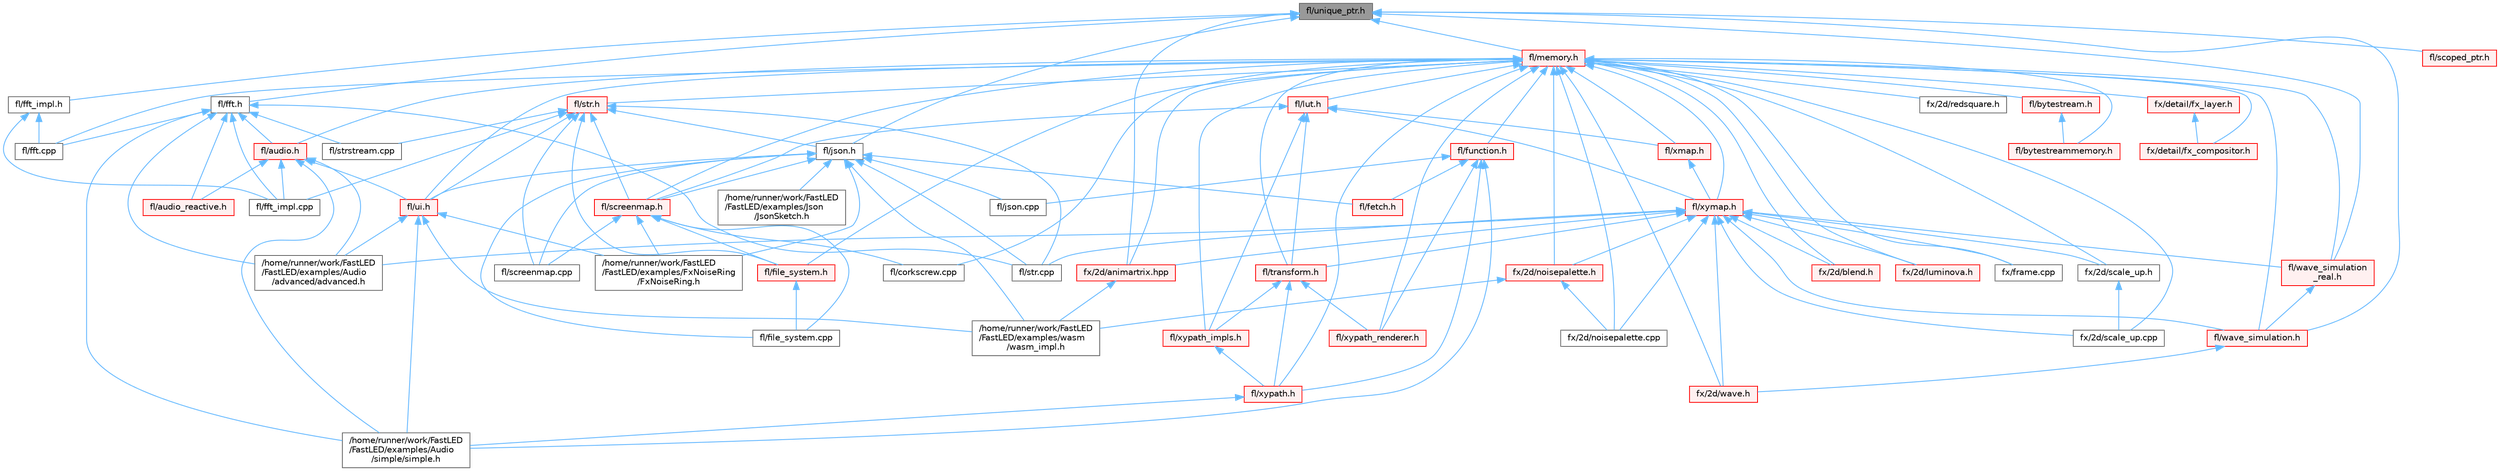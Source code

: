 digraph "fl/unique_ptr.h"
{
 // INTERACTIVE_SVG=YES
 // LATEX_PDF_SIZE
  bgcolor="transparent";
  edge [fontname=Helvetica,fontsize=10,labelfontname=Helvetica,labelfontsize=10];
  node [fontname=Helvetica,fontsize=10,shape=box,height=0.2,width=0.4];
  Node1 [id="Node000001",label="fl/unique_ptr.h",height=0.2,width=0.4,color="gray40", fillcolor="grey60", style="filled", fontcolor="black",tooltip=" "];
  Node1 -> Node2 [id="edge1_Node000001_Node000002",dir="back",color="steelblue1",style="solid",tooltip=" "];
  Node2 [id="Node000002",label="fl/fft.h",height=0.2,width=0.4,color="grey40", fillcolor="white", style="filled",URL="$d7/d76/fft_8h.html",tooltip=" "];
  Node2 -> Node3 [id="edge2_Node000002_Node000003",dir="back",color="steelblue1",style="solid",tooltip=" "];
  Node3 [id="Node000003",label="/home/runner/work/FastLED\l/FastLED/examples/Audio\l/advanced/advanced.h",height=0.2,width=0.4,color="grey40", fillcolor="white", style="filled",URL="$da/dc7/advanced_8h.html",tooltip=" "];
  Node2 -> Node4 [id="edge3_Node000002_Node000004",dir="back",color="steelblue1",style="solid",tooltip=" "];
  Node4 [id="Node000004",label="/home/runner/work/FastLED\l/FastLED/examples/Audio\l/simple/simple.h",height=0.2,width=0.4,color="grey40", fillcolor="white", style="filled",URL="$db/d49/_audio_2simple_2simple_8h.html",tooltip=" "];
  Node2 -> Node5 [id="edge4_Node000002_Node000005",dir="back",color="steelblue1",style="solid",tooltip=" "];
  Node5 [id="Node000005",label="fl/audio.h",height=0.2,width=0.4,color="red", fillcolor="#FFF0F0", style="filled",URL="$da/d09/audio_8h.html",tooltip=" "];
  Node5 -> Node3 [id="edge5_Node000005_Node000003",dir="back",color="steelblue1",style="solid",tooltip=" "];
  Node5 -> Node4 [id="edge6_Node000005_Node000004",dir="back",color="steelblue1",style="solid",tooltip=" "];
  Node5 -> Node8 [id="edge7_Node000005_Node000008",dir="back",color="steelblue1",style="solid",tooltip=" "];
  Node8 [id="Node000008",label="fl/audio_reactive.h",height=0.2,width=0.4,color="red", fillcolor="#FFF0F0", style="filled",URL="$d1/d9a/audio__reactive_8h.html",tooltip=" "];
  Node5 -> Node10 [id="edge8_Node000005_Node000010",dir="back",color="steelblue1",style="solid",tooltip=" "];
  Node10 [id="Node000010",label="fl/fft_impl.cpp",height=0.2,width=0.4,color="grey40", fillcolor="white", style="filled",URL="$d1/dff/fft__impl_8cpp.html",tooltip=" "];
  Node5 -> Node11 [id="edge9_Node000005_Node000011",dir="back",color="steelblue1",style="solid",tooltip=" "];
  Node11 [id="Node000011",label="fl/ui.h",height=0.2,width=0.4,color="red", fillcolor="#FFF0F0", style="filled",URL="$d9/d3b/ui_8h.html",tooltip=" "];
  Node11 -> Node3 [id="edge10_Node000011_Node000003",dir="back",color="steelblue1",style="solid",tooltip=" "];
  Node11 -> Node4 [id="edge11_Node000011_Node000004",dir="back",color="steelblue1",style="solid",tooltip=" "];
  Node11 -> Node17 [id="edge12_Node000011_Node000017",dir="back",color="steelblue1",style="solid",tooltip=" "];
  Node17 [id="Node000017",label="/home/runner/work/FastLED\l/FastLED/examples/FxNoiseRing\l/FxNoiseRing.h",height=0.2,width=0.4,color="grey40", fillcolor="white", style="filled",URL="$d5/d77/_fx_noise_ring_8h.html",tooltip=" "];
  Node11 -> Node26 [id="edge13_Node000011_Node000026",dir="back",color="steelblue1",style="solid",tooltip=" "];
  Node26 [id="Node000026",label="/home/runner/work/FastLED\l/FastLED/examples/wasm\l/wasm_impl.h",height=0.2,width=0.4,color="grey40", fillcolor="white", style="filled",URL="$da/d40/wasm__impl_8h.html",tooltip=" "];
  Node2 -> Node8 [id="edge14_Node000002_Node000008",dir="back",color="steelblue1",style="solid",tooltip=" "];
  Node2 -> Node37 [id="edge15_Node000002_Node000037",dir="back",color="steelblue1",style="solid",tooltip=" "];
  Node37 [id="Node000037",label="fl/fft.cpp",height=0.2,width=0.4,color="grey40", fillcolor="white", style="filled",URL="$db/d03/fft_8cpp.html",tooltip=" "];
  Node2 -> Node10 [id="edge16_Node000002_Node000010",dir="back",color="steelblue1",style="solid",tooltip=" "];
  Node2 -> Node38 [id="edge17_Node000002_Node000038",dir="back",color="steelblue1",style="solid",tooltip=" "];
  Node38 [id="Node000038",label="fl/str.cpp",height=0.2,width=0.4,color="grey40", fillcolor="white", style="filled",URL="$d1/d1f/str_8cpp.html",tooltip=" "];
  Node2 -> Node39 [id="edge18_Node000002_Node000039",dir="back",color="steelblue1",style="solid",tooltip=" "];
  Node39 [id="Node000039",label="fl/strstream.cpp",height=0.2,width=0.4,color="grey40", fillcolor="white", style="filled",URL="$d3/d80/strstream_8cpp.html",tooltip=" "];
  Node1 -> Node40 [id="edge19_Node000001_Node000040",dir="back",color="steelblue1",style="solid",tooltip=" "];
  Node40 [id="Node000040",label="fl/fft_impl.h",height=0.2,width=0.4,color="grey40", fillcolor="white", style="filled",URL="$df/d73/fft__impl_8h.html",tooltip=" "];
  Node40 -> Node37 [id="edge20_Node000040_Node000037",dir="back",color="steelblue1",style="solid",tooltip=" "];
  Node40 -> Node10 [id="edge21_Node000040_Node000010",dir="back",color="steelblue1",style="solid",tooltip=" "];
  Node1 -> Node41 [id="edge22_Node000001_Node000041",dir="back",color="steelblue1",style="solid",tooltip=" "];
  Node41 [id="Node000041",label="fl/json.h",height=0.2,width=0.4,color="grey40", fillcolor="white", style="filled",URL="$d7/d91/fl_2json_8h.html",tooltip="FastLED's Elegant JSON Library: fl::Json"];
  Node41 -> Node17 [id="edge23_Node000041_Node000017",dir="back",color="steelblue1",style="solid",tooltip=" "];
  Node41 -> Node42 [id="edge24_Node000041_Node000042",dir="back",color="steelblue1",style="solid",tooltip=" "];
  Node42 [id="Node000042",label="/home/runner/work/FastLED\l/FastLED/examples/Json\l/JsonSketch.h",height=0.2,width=0.4,color="grey40", fillcolor="white", style="filled",URL="$d0/dd3/_json_sketch_8h.html",tooltip=" "];
  Node41 -> Node26 [id="edge25_Node000041_Node000026",dir="back",color="steelblue1",style="solid",tooltip=" "];
  Node41 -> Node43 [id="edge26_Node000041_Node000043",dir="back",color="steelblue1",style="solid",tooltip=" "];
  Node43 [id="Node000043",label="fl/fetch.h",height=0.2,width=0.4,color="red", fillcolor="#FFF0F0", style="filled",URL="$d6/d6a/fetch_8h.html",tooltip="Unified HTTP fetch API for FastLED (cross-platform)"];
  Node41 -> Node46 [id="edge27_Node000041_Node000046",dir="back",color="steelblue1",style="solid",tooltip=" "];
  Node46 [id="Node000046",label="fl/file_system.cpp",height=0.2,width=0.4,color="grey40", fillcolor="white", style="filled",URL="$d4/d37/file__system_8cpp.html",tooltip=" "];
  Node41 -> Node47 [id="edge28_Node000041_Node000047",dir="back",color="steelblue1",style="solid",tooltip=" "];
  Node47 [id="Node000047",label="fl/json.cpp",height=0.2,width=0.4,color="grey40", fillcolor="white", style="filled",URL="$dd/d55/json_8cpp.html",tooltip=" "];
  Node41 -> Node48 [id="edge29_Node000041_Node000048",dir="back",color="steelblue1",style="solid",tooltip=" "];
  Node48 [id="Node000048",label="fl/screenmap.cpp",height=0.2,width=0.4,color="grey40", fillcolor="white", style="filled",URL="$d9/d6f/screenmap_8cpp.html",tooltip=" "];
  Node41 -> Node49 [id="edge30_Node000041_Node000049",dir="back",color="steelblue1",style="solid",tooltip=" "];
  Node49 [id="Node000049",label="fl/screenmap.h",height=0.2,width=0.4,color="red", fillcolor="#FFF0F0", style="filled",URL="$d7/d97/screenmap_8h.html",tooltip=" "];
  Node49 -> Node17 [id="edge31_Node000049_Node000017",dir="back",color="steelblue1",style="solid",tooltip=" "];
  Node49 -> Node185 [id="edge32_Node000049_Node000185",dir="back",color="steelblue1",style="solid",tooltip=" "];
  Node185 [id="Node000185",label="fl/corkscrew.cpp",height=0.2,width=0.4,color="grey40", fillcolor="white", style="filled",URL="$d3/d9b/corkscrew_8cpp.html",tooltip=" "];
  Node49 -> Node46 [id="edge33_Node000049_Node000046",dir="back",color="steelblue1",style="solid",tooltip=" "];
  Node49 -> Node188 [id="edge34_Node000049_Node000188",dir="back",color="steelblue1",style="solid",tooltip=" "];
  Node188 [id="Node000188",label="fl/file_system.h",height=0.2,width=0.4,color="red", fillcolor="#FFF0F0", style="filled",URL="$d6/d8d/file__system_8h.html",tooltip=" "];
  Node188 -> Node46 [id="edge35_Node000188_Node000046",dir="back",color="steelblue1",style="solid",tooltip=" "];
  Node49 -> Node48 [id="edge36_Node000049_Node000048",dir="back",color="steelblue1",style="solid",tooltip=" "];
  Node41 -> Node38 [id="edge37_Node000041_Node000038",dir="back",color="steelblue1",style="solid",tooltip=" "];
  Node41 -> Node11 [id="edge38_Node000041_Node000011",dir="back",color="steelblue1",style="solid",tooltip=" "];
  Node1 -> Node197 [id="edge39_Node000001_Node000197",dir="back",color="steelblue1",style="solid",tooltip=" "];
  Node197 [id="Node000197",label="fl/memory.h",height=0.2,width=0.4,color="red", fillcolor="#FFF0F0", style="filled",URL="$dc/d18/memory_8h.html",tooltip=" "];
  Node197 -> Node5 [id="edge40_Node000197_Node000005",dir="back",color="steelblue1",style="solid",tooltip=" "];
  Node197 -> Node198 [id="edge41_Node000197_Node000198",dir="back",color="steelblue1",style="solid",tooltip=" "];
  Node198 [id="Node000198",label="fl/bytestream.h",height=0.2,width=0.4,color="red", fillcolor="#FFF0F0", style="filled",URL="$dd/d2b/bytestream_8h.html",tooltip=" "];
  Node198 -> Node199 [id="edge42_Node000198_Node000199",dir="back",color="steelblue1",style="solid",tooltip=" "];
  Node199 [id="Node000199",label="fl/bytestreammemory.h",height=0.2,width=0.4,color="red", fillcolor="#FFF0F0", style="filled",URL="$d1/d24/bytestreammemory_8h.html",tooltip=" "];
  Node197 -> Node199 [id="edge43_Node000197_Node000199",dir="back",color="steelblue1",style="solid",tooltip=" "];
  Node197 -> Node185 [id="edge44_Node000197_Node000185",dir="back",color="steelblue1",style="solid",tooltip=" "];
  Node197 -> Node37 [id="edge45_Node000197_Node000037",dir="back",color="steelblue1",style="solid",tooltip=" "];
  Node197 -> Node188 [id="edge46_Node000197_Node000188",dir="back",color="steelblue1",style="solid",tooltip=" "];
  Node197 -> Node201 [id="edge47_Node000197_Node000201",dir="back",color="steelblue1",style="solid",tooltip=" "];
  Node201 [id="Node000201",label="fl/function.h",height=0.2,width=0.4,color="red", fillcolor="#FFF0F0", style="filled",URL="$dd/d67/function_8h.html",tooltip=" "];
  Node201 -> Node4 [id="edge48_Node000201_Node000004",dir="back",color="steelblue1",style="solid",tooltip=" "];
  Node201 -> Node43 [id="edge49_Node000201_Node000043",dir="back",color="steelblue1",style="solid",tooltip=" "];
  Node201 -> Node47 [id="edge50_Node000201_Node000047",dir="back",color="steelblue1",style="solid",tooltip=" "];
  Node201 -> Node215 [id="edge51_Node000201_Node000215",dir="back",color="steelblue1",style="solid",tooltip=" "];
  Node215 [id="Node000215",label="fl/xypath.h",height=0.2,width=0.4,color="red", fillcolor="#FFF0F0", style="filled",URL="$d5/df2/xypath_8h.html",tooltip=" "];
  Node215 -> Node4 [id="edge52_Node000215_Node000004",dir="back",color="steelblue1",style="solid",tooltip=" "];
  Node201 -> Node222 [id="edge53_Node000201_Node000222",dir="back",color="steelblue1",style="solid",tooltip=" "];
  Node222 [id="Node000222",label="fl/xypath_renderer.h",height=0.2,width=0.4,color="red", fillcolor="#FFF0F0", style="filled",URL="$d2/d88/xypath__renderer_8h.html",tooltip=" "];
  Node197 -> Node223 [id="edge54_Node000197_Node000223",dir="back",color="steelblue1",style="solid",tooltip=" "];
  Node223 [id="Node000223",label="fl/lut.h",height=0.2,width=0.4,color="red", fillcolor="#FFF0F0", style="filled",URL="$db/d54/lut_8h.html",tooltip=" "];
  Node223 -> Node49 [id="edge55_Node000223_Node000049",dir="back",color="steelblue1",style="solid",tooltip=" "];
  Node223 -> Node225 [id="edge56_Node000223_Node000225",dir="back",color="steelblue1",style="solid",tooltip=" "];
  Node225 [id="Node000225",label="fl/transform.h",height=0.2,width=0.4,color="red", fillcolor="#FFF0F0", style="filled",URL="$d2/d80/transform_8h.html",tooltip=" "];
  Node225 -> Node215 [id="edge57_Node000225_Node000215",dir="back",color="steelblue1",style="solid",tooltip=" "];
  Node225 -> Node226 [id="edge58_Node000225_Node000226",dir="back",color="steelblue1",style="solid",tooltip=" "];
  Node226 [id="Node000226",label="fl/xypath_impls.h",height=0.2,width=0.4,color="red", fillcolor="#FFF0F0", style="filled",URL="$d8/d5f/xypath__impls_8h.html",tooltip=" "];
  Node226 -> Node215 [id="edge59_Node000226_Node000215",dir="back",color="steelblue1",style="solid",tooltip=" "];
  Node225 -> Node222 [id="edge60_Node000225_Node000222",dir="back",color="steelblue1",style="solid",tooltip=" "];
  Node223 -> Node227 [id="edge61_Node000223_Node000227",dir="back",color="steelblue1",style="solid",tooltip=" "];
  Node227 [id="Node000227",label="fl/xmap.h",height=0.2,width=0.4,color="red", fillcolor="#FFF0F0", style="filled",URL="$dd/dcc/xmap_8h.html",tooltip=" "];
  Node227 -> Node229 [id="edge62_Node000227_Node000229",dir="back",color="steelblue1",style="solid",tooltip=" "];
  Node229 [id="Node000229",label="fl/xymap.h",height=0.2,width=0.4,color="red", fillcolor="#FFF0F0", style="filled",URL="$da/d61/xymap_8h.html",tooltip=" "];
  Node229 -> Node3 [id="edge63_Node000229_Node000003",dir="back",color="steelblue1",style="solid",tooltip=" "];
  Node229 -> Node38 [id="edge64_Node000229_Node000038",dir="back",color="steelblue1",style="solid",tooltip=" "];
  Node229 -> Node225 [id="edge65_Node000229_Node000225",dir="back",color="steelblue1",style="solid",tooltip=" "];
  Node229 -> Node246 [id="edge66_Node000229_Node000246",dir="back",color="steelblue1",style="solid",tooltip=" "];
  Node246 [id="Node000246",label="fl/wave_simulation.h",height=0.2,width=0.4,color="red", fillcolor="#FFF0F0", style="filled",URL="$dc/d36/wave__simulation_8h.html",tooltip=" "];
  Node246 -> Node178 [id="edge67_Node000246_Node000178",dir="back",color="steelblue1",style="solid",tooltip=" "];
  Node178 [id="Node000178",label="fx/2d/wave.h",height=0.2,width=0.4,color="red", fillcolor="#FFF0F0", style="filled",URL="$de/de9/src_2fx_22d_2wave_8h.html",tooltip=" "];
  Node229 -> Node248 [id="edge68_Node000229_Node000248",dir="back",color="steelblue1",style="solid",tooltip=" "];
  Node248 [id="Node000248",label="fl/wave_simulation\l_real.h",height=0.2,width=0.4,color="red", fillcolor="#FFF0F0", style="filled",URL="$dd/d8e/wave__simulation__real_8h.html",tooltip=" "];
  Node248 -> Node246 [id="edge69_Node000248_Node000246",dir="back",color="steelblue1",style="solid",tooltip=" "];
  Node229 -> Node175 [id="edge70_Node000229_Node000175",dir="back",color="steelblue1",style="solid",tooltip=" "];
  Node175 [id="Node000175",label="fx/2d/animartrix.hpp",height=0.2,width=0.4,color="red", fillcolor="#FFF0F0", style="filled",URL="$d3/dc3/animartrix_8hpp.html",tooltip=" "];
  Node175 -> Node26 [id="edge71_Node000175_Node000026",dir="back",color="steelblue1",style="solid",tooltip=" "];
  Node229 -> Node250 [id="edge72_Node000229_Node000250",dir="back",color="steelblue1",style="solid",tooltip=" "];
  Node250 [id="Node000250",label="fx/2d/blend.h",height=0.2,width=0.4,color="red", fillcolor="#FFF0F0", style="filled",URL="$d8/d4e/blend_8h.html",tooltip=" "];
  Node229 -> Node157 [id="edge73_Node000229_Node000157",dir="back",color="steelblue1",style="solid",tooltip=" "];
  Node157 [id="Node000157",label="fx/2d/luminova.h",height=0.2,width=0.4,color="red", fillcolor="#FFF0F0", style="filled",URL="$d4/dd9/src_2fx_22d_2luminova_8h.html",tooltip=" "];
  Node229 -> Node159 [id="edge74_Node000229_Node000159",dir="back",color="steelblue1",style="solid",tooltip=" "];
  Node159 [id="Node000159",label="fx/2d/noisepalette.cpp",height=0.2,width=0.4,color="grey40", fillcolor="white", style="filled",URL="$d6/d66/noisepalette_8cpp.html",tooltip=" "];
  Node229 -> Node160 [id="edge75_Node000229_Node000160",dir="back",color="steelblue1",style="solid",tooltip=" "];
  Node160 [id="Node000160",label="fx/2d/noisepalette.h",height=0.2,width=0.4,color="red", fillcolor="#FFF0F0", style="filled",URL="$d6/dc7/noisepalette_8h.html",tooltip="Demonstrates how to mix noise generation with color palettes on a 2D LED matrix."];
  Node160 -> Node26 [id="edge76_Node000160_Node000026",dir="back",color="steelblue1",style="solid",tooltip=" "];
  Node160 -> Node159 [id="edge77_Node000160_Node000159",dir="back",color="steelblue1",style="solid",tooltip=" "];
  Node229 -> Node162 [id="edge78_Node000229_Node000162",dir="back",color="steelblue1",style="solid",tooltip=" "];
  Node162 [id="Node000162",label="fx/2d/scale_up.cpp",height=0.2,width=0.4,color="grey40", fillcolor="white", style="filled",URL="$dc/d8c/scale__up_8cpp.html",tooltip=" "];
  Node229 -> Node245 [id="edge79_Node000229_Node000245",dir="back",color="steelblue1",style="solid",tooltip=" "];
  Node245 [id="Node000245",label="fx/2d/scale_up.h",height=0.2,width=0.4,color="grey40", fillcolor="white", style="filled",URL="$d2/d74/scale__up_8h.html",tooltip="Expands a grid using bilinear interpolation and scaling up."];
  Node245 -> Node162 [id="edge80_Node000245_Node000162",dir="back",color="steelblue1",style="solid",tooltip=" "];
  Node229 -> Node178 [id="edge81_Node000229_Node000178",dir="back",color="steelblue1",style="solid",tooltip=" "];
  Node229 -> Node251 [id="edge82_Node000229_Node000251",dir="back",color="steelblue1",style="solid",tooltip=" "];
  Node251 [id="Node000251",label="fx/frame.cpp",height=0.2,width=0.4,color="grey40", fillcolor="white", style="filled",URL="$da/d14/frame_8cpp.html",tooltip=" "];
  Node223 -> Node229 [id="edge83_Node000223_Node000229",dir="back",color="steelblue1",style="solid",tooltip=" "];
  Node223 -> Node226 [id="edge84_Node000223_Node000226",dir="back",color="steelblue1",style="solid",tooltip=" "];
  Node197 -> Node49 [id="edge85_Node000197_Node000049",dir="back",color="steelblue1",style="solid",tooltip=" "];
  Node197 -> Node259 [id="edge86_Node000197_Node000259",dir="back",color="steelblue1",style="solid",tooltip=" "];
  Node259 [id="Node000259",label="fl/str.h",height=0.2,width=0.4,color="red", fillcolor="#FFF0F0", style="filled",URL="$d1/d93/str_8h.html",tooltip=" "];
  Node259 -> Node10 [id="edge87_Node000259_Node000010",dir="back",color="steelblue1",style="solid",tooltip=" "];
  Node259 -> Node188 [id="edge88_Node000259_Node000188",dir="back",color="steelblue1",style="solid",tooltip=" "];
  Node259 -> Node41 [id="edge89_Node000259_Node000041",dir="back",color="steelblue1",style="solid",tooltip=" "];
  Node259 -> Node48 [id="edge90_Node000259_Node000048",dir="back",color="steelblue1",style="solid",tooltip=" "];
  Node259 -> Node49 [id="edge91_Node000259_Node000049",dir="back",color="steelblue1",style="solid",tooltip=" "];
  Node259 -> Node38 [id="edge92_Node000259_Node000038",dir="back",color="steelblue1",style="solid",tooltip=" "];
  Node259 -> Node39 [id="edge93_Node000259_Node000039",dir="back",color="steelblue1",style="solid",tooltip=" "];
  Node259 -> Node11 [id="edge94_Node000259_Node000011",dir="back",color="steelblue1",style="solid",tooltip=" "];
  Node197 -> Node225 [id="edge95_Node000197_Node000225",dir="back",color="steelblue1",style="solid",tooltip=" "];
  Node197 -> Node11 [id="edge96_Node000197_Node000011",dir="back",color="steelblue1",style="solid",tooltip=" "];
  Node197 -> Node246 [id="edge97_Node000197_Node000246",dir="back",color="steelblue1",style="solid",tooltip=" "];
  Node197 -> Node248 [id="edge98_Node000197_Node000248",dir="back",color="steelblue1",style="solid",tooltip=" "];
  Node197 -> Node227 [id="edge99_Node000197_Node000227",dir="back",color="steelblue1",style="solid",tooltip=" "];
  Node197 -> Node229 [id="edge100_Node000197_Node000229",dir="back",color="steelblue1",style="solid",tooltip=" "];
  Node197 -> Node215 [id="edge101_Node000197_Node000215",dir="back",color="steelblue1",style="solid",tooltip=" "];
  Node197 -> Node226 [id="edge102_Node000197_Node000226",dir="back",color="steelblue1",style="solid",tooltip=" "];
  Node197 -> Node222 [id="edge103_Node000197_Node000222",dir="back",color="steelblue1",style="solid",tooltip=" "];
  Node197 -> Node175 [id="edge104_Node000197_Node000175",dir="back",color="steelblue1",style="solid",tooltip=" "];
  Node197 -> Node250 [id="edge105_Node000197_Node000250",dir="back",color="steelblue1",style="solid",tooltip=" "];
  Node197 -> Node157 [id="edge106_Node000197_Node000157",dir="back",color="steelblue1",style="solid",tooltip=" "];
  Node197 -> Node159 [id="edge107_Node000197_Node000159",dir="back",color="steelblue1",style="solid",tooltip=" "];
  Node197 -> Node160 [id="edge108_Node000197_Node000160",dir="back",color="steelblue1",style="solid",tooltip=" "];
  Node197 -> Node161 [id="edge109_Node000197_Node000161",dir="back",color="steelblue1",style="solid",tooltip=" "];
  Node161 [id="Node000161",label="fx/2d/redsquare.h",height=0.2,width=0.4,color="grey40", fillcolor="white", style="filled",URL="$d3/db8/redsquare_8h.html",tooltip=" "];
  Node197 -> Node162 [id="edge110_Node000197_Node000162",dir="back",color="steelblue1",style="solid",tooltip=" "];
  Node197 -> Node245 [id="edge111_Node000197_Node000245",dir="back",color="steelblue1",style="solid",tooltip=" "];
  Node197 -> Node178 [id="edge112_Node000197_Node000178",dir="back",color="steelblue1",style="solid",tooltip=" "];
  Node197 -> Node254 [id="edge113_Node000197_Node000254",dir="back",color="steelblue1",style="solid",tooltip=" "];
  Node254 [id="Node000254",label="fx/detail/fx_compositor.h",height=0.2,width=0.4,color="red", fillcolor="#FFF0F0", style="filled",URL="$d5/d6b/fx__compositor_8h.html",tooltip=" "];
  Node197 -> Node253 [id="edge114_Node000197_Node000253",dir="back",color="steelblue1",style="solid",tooltip=" "];
  Node253 [id="Node000253",label="fx/detail/fx_layer.h",height=0.2,width=0.4,color="red", fillcolor="#FFF0F0", style="filled",URL="$d7/d2f/fx__layer_8h.html",tooltip=" "];
  Node253 -> Node254 [id="edge115_Node000253_Node000254",dir="back",color="steelblue1",style="solid",tooltip=" "];
  Node197 -> Node251 [id="edge116_Node000197_Node000251",dir="back",color="steelblue1",style="solid",tooltip=" "];
  Node1 -> Node286 [id="edge117_Node000001_Node000286",dir="back",color="steelblue1",style="solid",tooltip=" "];
  Node286 [id="Node000286",label="fl/scoped_ptr.h",height=0.2,width=0.4,color="red", fillcolor="#FFF0F0", style="filled",URL="$d0/d44/scoped__ptr_8h.html",tooltip=" "];
  Node1 -> Node246 [id="edge118_Node000001_Node000246",dir="back",color="steelblue1",style="solid",tooltip=" "];
  Node1 -> Node248 [id="edge119_Node000001_Node000248",dir="back",color="steelblue1",style="solid",tooltip=" "];
  Node1 -> Node175 [id="edge120_Node000001_Node000175",dir="back",color="steelblue1",style="solid",tooltip=" "];
}
